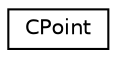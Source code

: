 digraph "Graphical Class Hierarchy"
{
 // LATEX_PDF_SIZE
  edge [fontname="Helvetica",fontsize="10",labelfontname="Helvetica",labelfontsize="10"];
  node [fontname="Helvetica",fontsize="10",shape=record];
  rankdir="LR";
  Node0 [label="CPoint",height=0.2,width=0.4,color="black", fillcolor="white", style="filled",URL="$classCPoint.html",tooltip="Class for point definition (dual control volumes)."];
}
